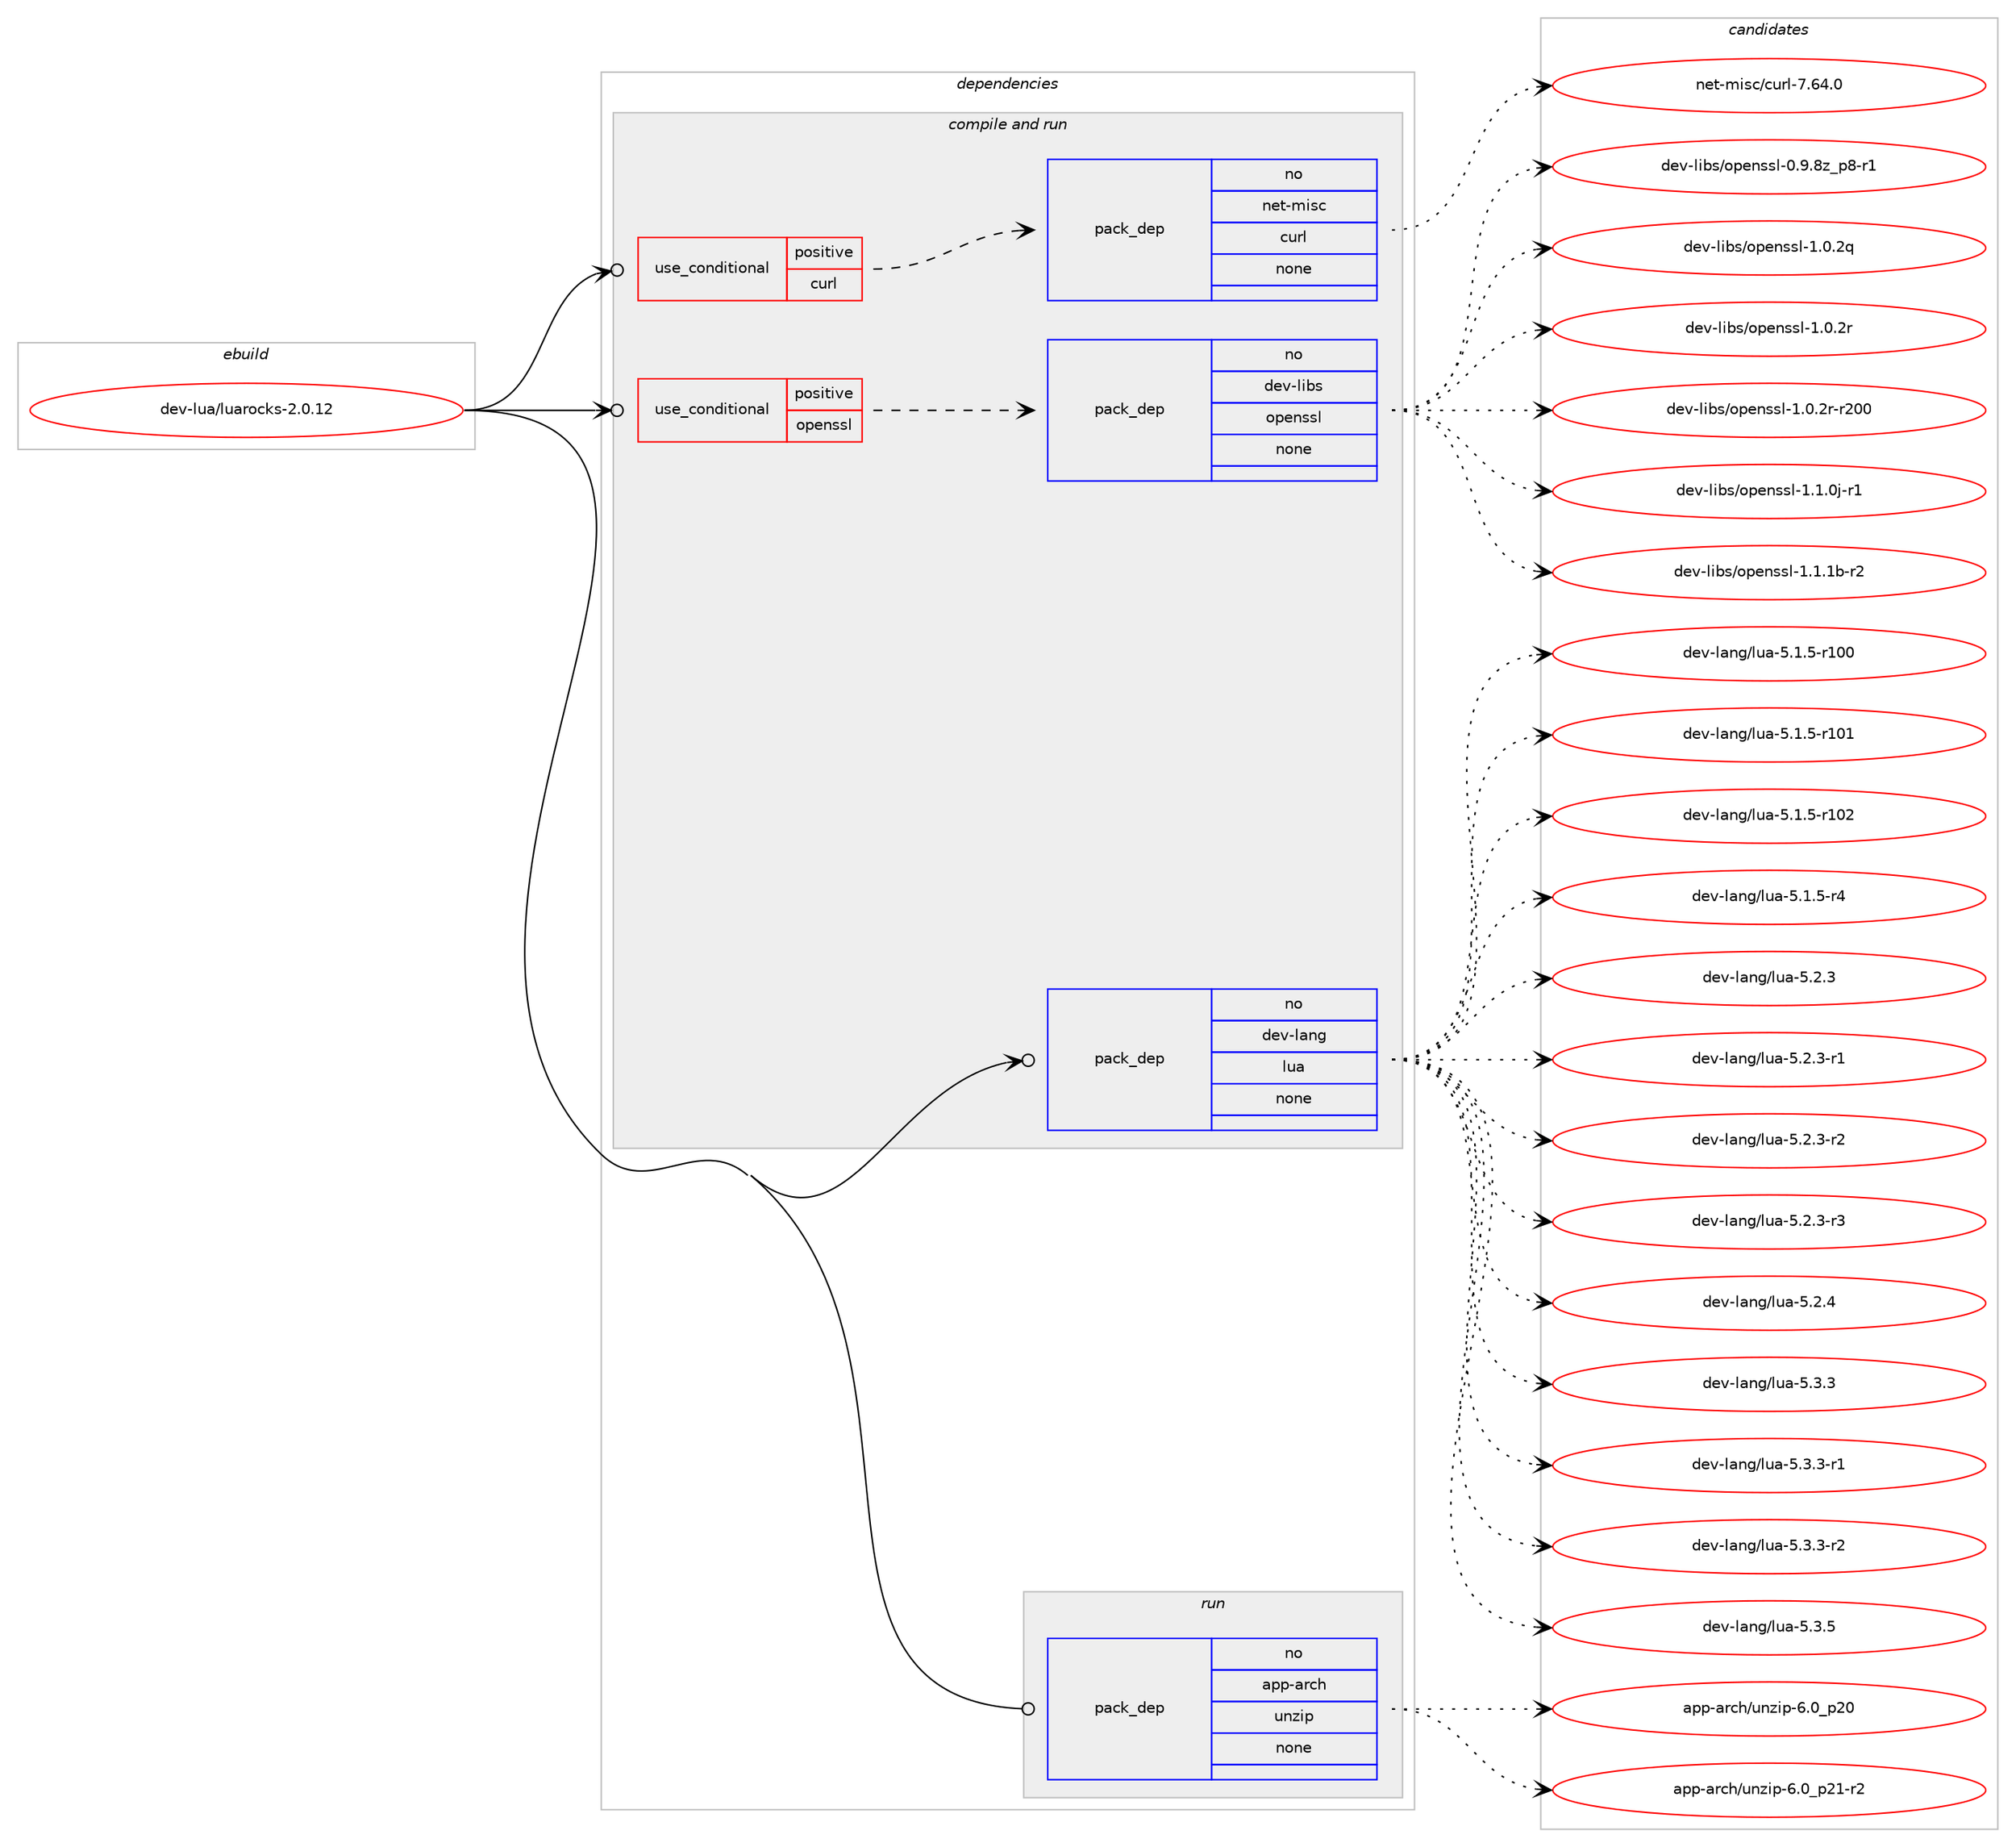 digraph prolog {

# *************
# Graph options
# *************

newrank=true;
concentrate=true;
compound=true;
graph [rankdir=LR,fontname=Helvetica,fontsize=10,ranksep=1.5];#, ranksep=2.5, nodesep=0.2];
edge  [arrowhead=vee];
node  [fontname=Helvetica,fontsize=10];

# **********
# The ebuild
# **********

subgraph cluster_leftcol {
color=gray;
rank=same;
label=<<i>ebuild</i>>;
id [label="dev-lua/luarocks-2.0.12", color=red, width=4, href="../dev-lua/luarocks-2.0.12.svg"];
}

# ****************
# The dependencies
# ****************

subgraph cluster_midcol {
color=gray;
label=<<i>dependencies</i>>;
subgraph cluster_compile {
fillcolor="#eeeeee";
style=filled;
label=<<i>compile</i>>;
}
subgraph cluster_compileandrun {
fillcolor="#eeeeee";
style=filled;
label=<<i>compile and run</i>>;
subgraph cond367404 {
dependency1373757 [label=<<TABLE BORDER="0" CELLBORDER="1" CELLSPACING="0" CELLPADDING="4"><TR><TD ROWSPAN="3" CELLPADDING="10">use_conditional</TD></TR><TR><TD>positive</TD></TR><TR><TD>curl</TD></TR></TABLE>>, shape=none, color=red];
subgraph pack983341 {
dependency1373758 [label=<<TABLE BORDER="0" CELLBORDER="1" CELLSPACING="0" CELLPADDING="4" WIDTH="220"><TR><TD ROWSPAN="6" CELLPADDING="30">pack_dep</TD></TR><TR><TD WIDTH="110">no</TD></TR><TR><TD>net-misc</TD></TR><TR><TD>curl</TD></TR><TR><TD>none</TD></TR><TR><TD></TD></TR></TABLE>>, shape=none, color=blue];
}
dependency1373757:e -> dependency1373758:w [weight=20,style="dashed",arrowhead="vee"];
}
id:e -> dependency1373757:w [weight=20,style="solid",arrowhead="odotvee"];
subgraph cond367405 {
dependency1373759 [label=<<TABLE BORDER="0" CELLBORDER="1" CELLSPACING="0" CELLPADDING="4"><TR><TD ROWSPAN="3" CELLPADDING="10">use_conditional</TD></TR><TR><TD>positive</TD></TR><TR><TD>openssl</TD></TR></TABLE>>, shape=none, color=red];
subgraph pack983342 {
dependency1373760 [label=<<TABLE BORDER="0" CELLBORDER="1" CELLSPACING="0" CELLPADDING="4" WIDTH="220"><TR><TD ROWSPAN="6" CELLPADDING="30">pack_dep</TD></TR><TR><TD WIDTH="110">no</TD></TR><TR><TD>dev-libs</TD></TR><TR><TD>openssl</TD></TR><TR><TD>none</TD></TR><TR><TD></TD></TR></TABLE>>, shape=none, color=blue];
}
dependency1373759:e -> dependency1373760:w [weight=20,style="dashed",arrowhead="vee"];
}
id:e -> dependency1373759:w [weight=20,style="solid",arrowhead="odotvee"];
subgraph pack983343 {
dependency1373761 [label=<<TABLE BORDER="0" CELLBORDER="1" CELLSPACING="0" CELLPADDING="4" WIDTH="220"><TR><TD ROWSPAN="6" CELLPADDING="30">pack_dep</TD></TR><TR><TD WIDTH="110">no</TD></TR><TR><TD>dev-lang</TD></TR><TR><TD>lua</TD></TR><TR><TD>none</TD></TR><TR><TD></TD></TR></TABLE>>, shape=none, color=blue];
}
id:e -> dependency1373761:w [weight=20,style="solid",arrowhead="odotvee"];
}
subgraph cluster_run {
fillcolor="#eeeeee";
style=filled;
label=<<i>run</i>>;
subgraph pack983344 {
dependency1373762 [label=<<TABLE BORDER="0" CELLBORDER="1" CELLSPACING="0" CELLPADDING="4" WIDTH="220"><TR><TD ROWSPAN="6" CELLPADDING="30">pack_dep</TD></TR><TR><TD WIDTH="110">no</TD></TR><TR><TD>app-arch</TD></TR><TR><TD>unzip</TD></TR><TR><TD>none</TD></TR><TR><TD></TD></TR></TABLE>>, shape=none, color=blue];
}
id:e -> dependency1373762:w [weight=20,style="solid",arrowhead="odot"];
}
}

# **************
# The candidates
# **************

subgraph cluster_choices {
rank=same;
color=gray;
label=<<i>candidates</i>>;

subgraph choice983341 {
color=black;
nodesep=1;
choice1101011164510910511599479911711410845554654524648 [label="net-misc/curl-7.64.0", color=red, width=4,href="../net-misc/curl-7.64.0.svg"];
dependency1373758:e -> choice1101011164510910511599479911711410845554654524648:w [style=dotted,weight="100"];
}
subgraph choice983342 {
color=black;
nodesep=1;
choice10010111845108105981154711111210111011511510845484657465612295112564511449 [label="dev-libs/openssl-0.9.8z_p8-r1", color=red, width=4,href="../dev-libs/openssl-0.9.8z_p8-r1.svg"];
choice100101118451081059811547111112101110115115108454946484650113 [label="dev-libs/openssl-1.0.2q", color=red, width=4,href="../dev-libs/openssl-1.0.2q.svg"];
choice100101118451081059811547111112101110115115108454946484650114 [label="dev-libs/openssl-1.0.2r", color=red, width=4,href="../dev-libs/openssl-1.0.2r.svg"];
choice10010111845108105981154711111210111011511510845494648465011445114504848 [label="dev-libs/openssl-1.0.2r-r200", color=red, width=4,href="../dev-libs/openssl-1.0.2r-r200.svg"];
choice1001011184510810598115471111121011101151151084549464946481064511449 [label="dev-libs/openssl-1.1.0j-r1", color=red, width=4,href="../dev-libs/openssl-1.1.0j-r1.svg"];
choice100101118451081059811547111112101110115115108454946494649984511450 [label="dev-libs/openssl-1.1.1b-r2", color=red, width=4,href="../dev-libs/openssl-1.1.1b-r2.svg"];
dependency1373760:e -> choice10010111845108105981154711111210111011511510845484657465612295112564511449:w [style=dotted,weight="100"];
dependency1373760:e -> choice100101118451081059811547111112101110115115108454946484650113:w [style=dotted,weight="100"];
dependency1373760:e -> choice100101118451081059811547111112101110115115108454946484650114:w [style=dotted,weight="100"];
dependency1373760:e -> choice10010111845108105981154711111210111011511510845494648465011445114504848:w [style=dotted,weight="100"];
dependency1373760:e -> choice1001011184510810598115471111121011101151151084549464946481064511449:w [style=dotted,weight="100"];
dependency1373760:e -> choice100101118451081059811547111112101110115115108454946494649984511450:w [style=dotted,weight="100"];
}
subgraph choice983343 {
color=black;
nodesep=1;
choice1001011184510897110103471081179745534649465345114494848 [label="dev-lang/lua-5.1.5-r100", color=red, width=4,href="../dev-lang/lua-5.1.5-r100.svg"];
choice1001011184510897110103471081179745534649465345114494849 [label="dev-lang/lua-5.1.5-r101", color=red, width=4,href="../dev-lang/lua-5.1.5-r101.svg"];
choice1001011184510897110103471081179745534649465345114494850 [label="dev-lang/lua-5.1.5-r102", color=red, width=4,href="../dev-lang/lua-5.1.5-r102.svg"];
choice100101118451089711010347108117974553464946534511452 [label="dev-lang/lua-5.1.5-r4", color=red, width=4,href="../dev-lang/lua-5.1.5-r4.svg"];
choice10010111845108971101034710811797455346504651 [label="dev-lang/lua-5.2.3", color=red, width=4,href="../dev-lang/lua-5.2.3.svg"];
choice100101118451089711010347108117974553465046514511449 [label="dev-lang/lua-5.2.3-r1", color=red, width=4,href="../dev-lang/lua-5.2.3-r1.svg"];
choice100101118451089711010347108117974553465046514511450 [label="dev-lang/lua-5.2.3-r2", color=red, width=4,href="../dev-lang/lua-5.2.3-r2.svg"];
choice100101118451089711010347108117974553465046514511451 [label="dev-lang/lua-5.2.3-r3", color=red, width=4,href="../dev-lang/lua-5.2.3-r3.svg"];
choice10010111845108971101034710811797455346504652 [label="dev-lang/lua-5.2.4", color=red, width=4,href="../dev-lang/lua-5.2.4.svg"];
choice10010111845108971101034710811797455346514651 [label="dev-lang/lua-5.3.3", color=red, width=4,href="../dev-lang/lua-5.3.3.svg"];
choice100101118451089711010347108117974553465146514511449 [label="dev-lang/lua-5.3.3-r1", color=red, width=4,href="../dev-lang/lua-5.3.3-r1.svg"];
choice100101118451089711010347108117974553465146514511450 [label="dev-lang/lua-5.3.3-r2", color=red, width=4,href="../dev-lang/lua-5.3.3-r2.svg"];
choice10010111845108971101034710811797455346514653 [label="dev-lang/lua-5.3.5", color=red, width=4,href="../dev-lang/lua-5.3.5.svg"];
dependency1373761:e -> choice1001011184510897110103471081179745534649465345114494848:w [style=dotted,weight="100"];
dependency1373761:e -> choice1001011184510897110103471081179745534649465345114494849:w [style=dotted,weight="100"];
dependency1373761:e -> choice1001011184510897110103471081179745534649465345114494850:w [style=dotted,weight="100"];
dependency1373761:e -> choice100101118451089711010347108117974553464946534511452:w [style=dotted,weight="100"];
dependency1373761:e -> choice10010111845108971101034710811797455346504651:w [style=dotted,weight="100"];
dependency1373761:e -> choice100101118451089711010347108117974553465046514511449:w [style=dotted,weight="100"];
dependency1373761:e -> choice100101118451089711010347108117974553465046514511450:w [style=dotted,weight="100"];
dependency1373761:e -> choice100101118451089711010347108117974553465046514511451:w [style=dotted,weight="100"];
dependency1373761:e -> choice10010111845108971101034710811797455346504652:w [style=dotted,weight="100"];
dependency1373761:e -> choice10010111845108971101034710811797455346514651:w [style=dotted,weight="100"];
dependency1373761:e -> choice100101118451089711010347108117974553465146514511449:w [style=dotted,weight="100"];
dependency1373761:e -> choice100101118451089711010347108117974553465146514511450:w [style=dotted,weight="100"];
dependency1373761:e -> choice10010111845108971101034710811797455346514653:w [style=dotted,weight="100"];
}
subgraph choice983344 {
color=black;
nodesep=1;
choice971121124597114991044711711012210511245544648951125048 [label="app-arch/unzip-6.0_p20", color=red, width=4,href="../app-arch/unzip-6.0_p20.svg"];
choice9711211245971149910447117110122105112455446489511250494511450 [label="app-arch/unzip-6.0_p21-r2", color=red, width=4,href="../app-arch/unzip-6.0_p21-r2.svg"];
dependency1373762:e -> choice971121124597114991044711711012210511245544648951125048:w [style=dotted,weight="100"];
dependency1373762:e -> choice9711211245971149910447117110122105112455446489511250494511450:w [style=dotted,weight="100"];
}
}

}

